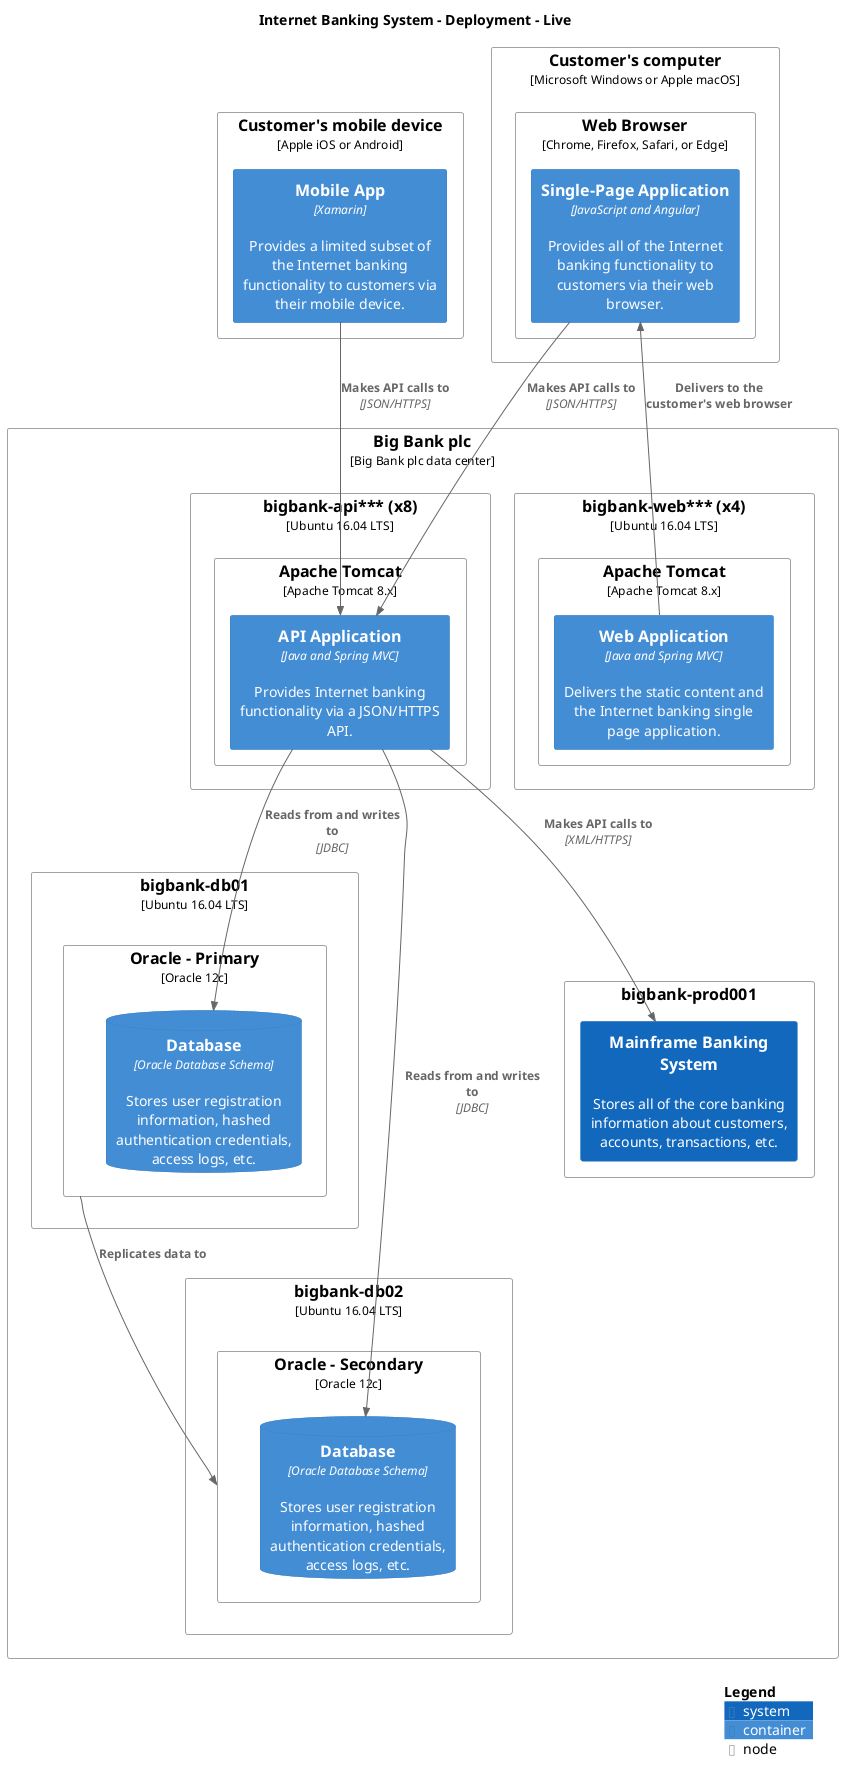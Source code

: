 @startuml
set separator none
title Internet Banking System - Deployment - Live

top to bottom direction

!include <C4/C4>
!include <C4/C4_Context>
!include <C4/C4_Container>
!include <C4/C4_Deployment>

Deployment_Node(Live.Customersmobiledevice, "Customer's mobile device", "Apple iOS or Android", $tags="") {
  Container(Live.Customersmobiledevice.MobileApp_1, "Mobile App", "Xamarin", "Provides a limited subset of the Internet banking functionality to customers via their mobile device.", $tags="")
}

Deployment_Node(Live.Customerscomputer, "Customer's computer", "Microsoft Windows or Apple macOS", $tags="") {
  Deployment_Node(Live.Customerscomputer.WebBrowser, "Web Browser", "Chrome, Firefox, Safari, or Edge", $tags="") {
    Container(Live.Customerscomputer.WebBrowser.SinglePageApplication_1, "Single-Page Application", "JavaScript and Angular", "Provides all of the Internet banking functionality to customers via their web browser.", $tags="")
  }

}

Deployment_Node(Live.BigBankplc, "Big Bank plc", "Big Bank plc data center", $tags="") {
  Deployment_Node(Live.BigBankplc.bigbankweb, "bigbank-web*** (x4)", "Ubuntu 16.04 LTS", $tags="") {
    Deployment_Node(Live.BigBankplc.bigbankweb.ApacheTomcat, "Apache Tomcat", "Apache Tomcat 8.x", $tags="") {
      Container(Live.BigBankplc.bigbankweb.ApacheTomcat.WebApplication_1, "Web Application", "Java and Spring MVC", "Delivers the static content and the Internet banking single page application.", $tags="")
    }

  }

  Deployment_Node(Live.BigBankplc.bigbankapi, "bigbank-api*** (x8)", "Ubuntu 16.04 LTS", $tags="") {
    Deployment_Node(Live.BigBankplc.bigbankapi.ApacheTomcat, "Apache Tomcat", "Apache Tomcat 8.x", $tags="") {
      Container(Live.BigBankplc.bigbankapi.ApacheTomcat.APIApplication_1, "API Application", "Java and Spring MVC", "Provides Internet banking functionality via a JSON/HTTPS API.", $tags="")
    }

  }

  Deployment_Node(Live.BigBankplc.bigbankdb01, "bigbank-db01", "Ubuntu 16.04 LTS", $tags="") {
    Deployment_Node(Live.BigBankplc.bigbankdb01.OraclePrimary, "Oracle - Primary", "Oracle 12c", $tags="") {
      ContainerDb(Live.BigBankplc.bigbankdb01.OraclePrimary.Database_1, "Database", "Oracle Database Schema", "Stores user registration information, hashed authentication credentials, access logs, etc.", $tags="")
    }

  }

  Deployment_Node(Live.BigBankplc.bigbankdb02, "bigbank-db02", "Ubuntu 16.04 LTS", $tags="") {
    Deployment_Node(Live.BigBankplc.bigbankdb02.OracleSecondary, "Oracle - Secondary", "Oracle 12c", $tags="") {
      ContainerDb(Live.BigBankplc.bigbankdb02.OracleSecondary.Database_1, "Database", "Oracle Database Schema", "Stores user registration information, hashed authentication credentials, access logs, etc.", $tags="")
    }

  }

  Deployment_Node(Live.BigBankplc.bigbankprod001, "bigbank-prod001", $tags="") {
    System(Live.BigBankplc.bigbankprod001.MainframeBankingSystem_1, "Mainframe Banking System", "Stores all of the core banking information about customers, accounts, transactions, etc.", $tags="")
  }

}

Rel_D(Live.BigBankplc.bigbankweb.ApacheTomcat.WebApplication_1, Live.Customerscomputer.WebBrowser.SinglePageApplication_1, "Delivers to the customer's web browser", $tags="")
Rel_D(Live.Customerscomputer.WebBrowser.SinglePageApplication_1, Live.BigBankplc.bigbankapi.ApacheTomcat.APIApplication_1, "Makes API calls to", "JSON/HTTPS", $tags="")
Rel_D(Live.Customersmobiledevice.MobileApp_1, Live.BigBankplc.bigbankapi.ApacheTomcat.APIApplication_1, "Makes API calls to", "JSON/HTTPS", $tags="")
Rel_D(Live.BigBankplc.bigbankapi.ApacheTomcat.APIApplication_1, Live.BigBankplc.bigbankdb01.OraclePrimary.Database_1, "Reads from and writes to", "JDBC", $tags="")
Rel_D(Live.BigBankplc.bigbankapi.ApacheTomcat.APIApplication_1, Live.BigBankplc.bigbankdb02.OracleSecondary.Database_1, "Reads from and writes to", "JDBC", $tags="")
Rel_D(Live.BigBankplc.bigbankapi.ApacheTomcat.APIApplication_1, Live.BigBankplc.bigbankprod001.MainframeBankingSystem_1, "Makes API calls to", "XML/HTTPS", $tags="")
Rel_D(Live.BigBankplc.bigbankdb01.OraclePrimary, Live.BigBankplc.bigbankdb02.OracleSecondary, "Replicates data to", $tags="")

SHOW_LEGEND(true)
@enduml